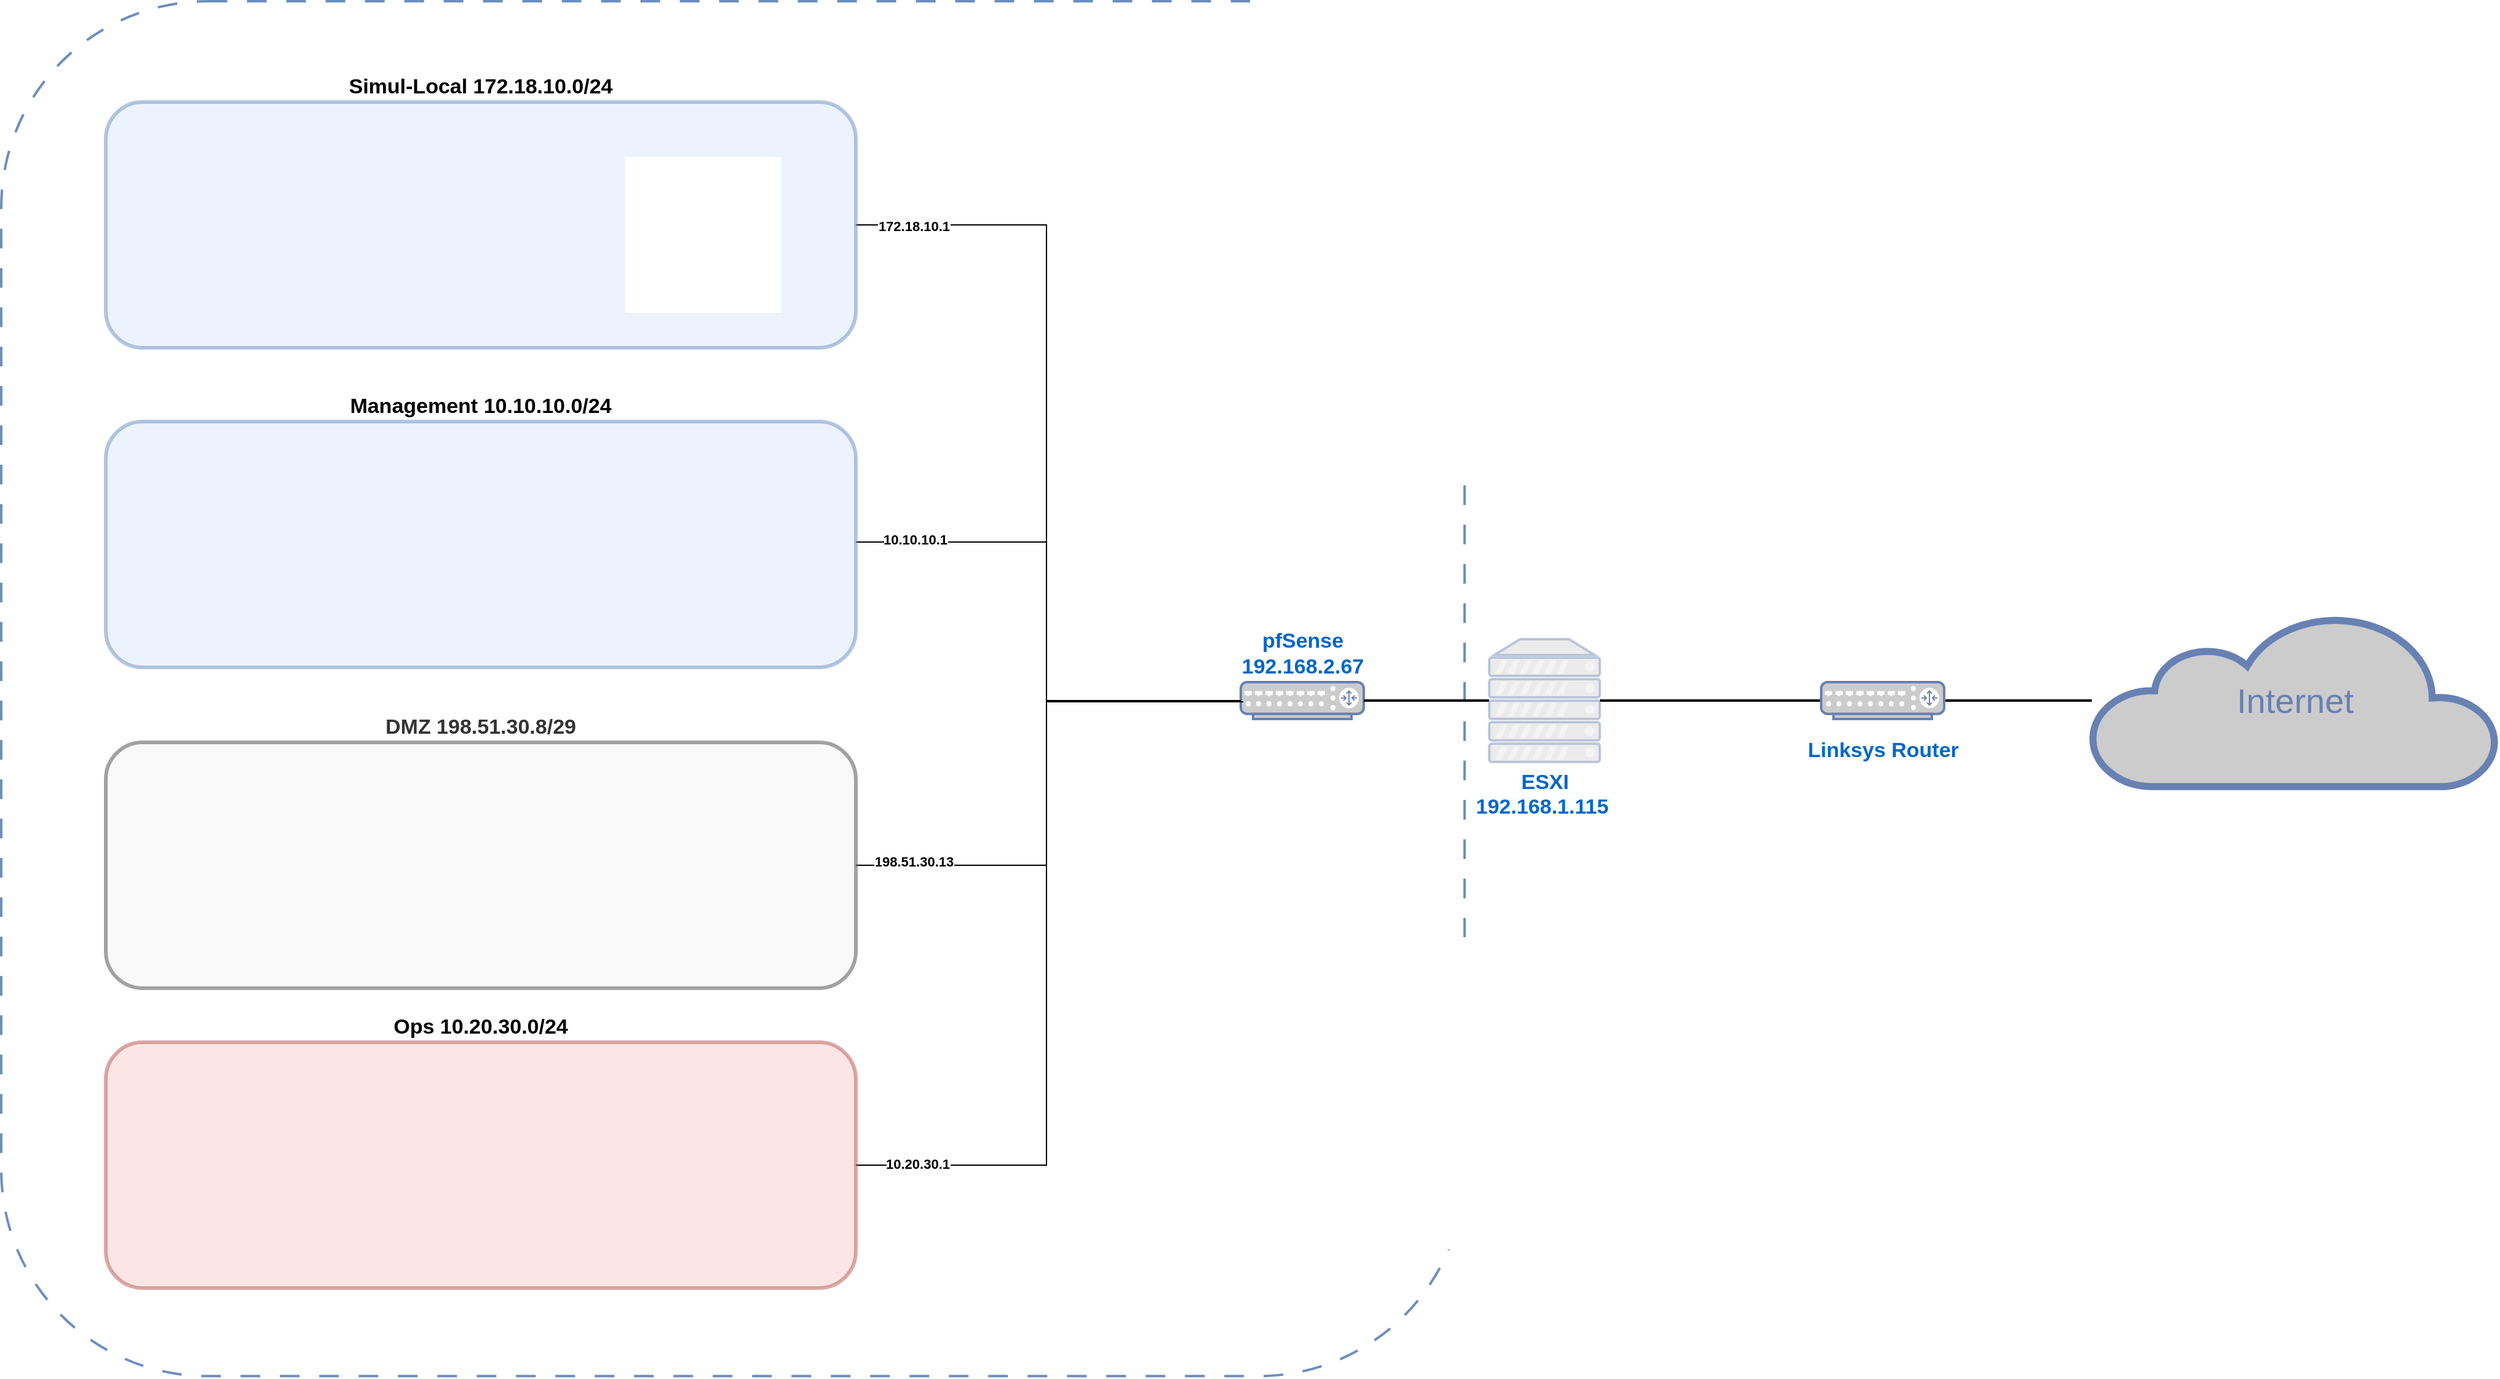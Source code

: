 <mxfile version="21.0.6" type="github">
  <diagram name="Page-1" id="bfe91b75-5d2c-26a0-9c1d-138518896778">
    <mxGraphModel dx="1838" dy="1013" grid="1" gridSize="10" guides="1" tooltips="1" connect="1" arrows="1" fold="1" page="1" pageScale="1" pageWidth="1100" pageHeight="850" background="none" math="0" shadow="0">
      <root>
        <mxCell id="0" />
        <mxCell id="1" parent="0" />
        <mxCell id="2l3jx5xWJZLsWC_RWnxw-5" value="" style="rounded=1;whiteSpace=wrap;html=1;fontSize=17;fillColor=none;strokeColor=#6c8ebf;fontStyle=0;glass=0;shadow=0;strokeWidth=2;dashed=1;dashPattern=8 8;movable=1;resizable=1;rotatable=1;deletable=1;editable=1;locked=0;connectable=1;" parent="1" vertex="1">
          <mxGeometry x="160" y="328" width="1190" height="1118.67" as="geometry" />
        </mxCell>
        <mxCell id="7c3789c024ecab99-55" style="edgeStyle=none;html=1;labelBackgroundColor=none;endArrow=none;endFill=0;strokeWidth=2;fontFamily=Verdana;fontSize=28;fontColor=#6881B3;" parent="1" target="7c3789c024ecab99-54" edge="1">
          <mxGeometry relative="1" as="geometry">
            <mxPoint x="1660" y="837.0" as="targetPoint" />
            <mxPoint x="1590" y="897" as="sourcePoint" />
          </mxGeometry>
        </mxCell>
        <mxCell id="7c3789c024ecab99-52" style="edgeStyle=none;html=1;labelBackgroundColor=none;endArrow=none;endFill=0;strokeWidth=2;fontFamily=Verdana;fontSize=15;fontColor=#036897;startArrow=none;" parent="1" source="2l3jx5xWJZLsWC_RWnxw-1" edge="1">
          <mxGeometry relative="1" as="geometry">
            <mxPoint x="1590" y="897" as="targetPoint" />
          </mxGeometry>
        </mxCell>
        <mxCell id="7c3789c024ecab99-10" value="&lt;b&gt;&lt;font style=&quot;font-size: 17px;&quot;&gt;pfSense&lt;br&gt;192.168.2.67&lt;br&gt;&lt;/font&gt;&lt;/b&gt;" style="fontColor=#0066CC;verticalAlign=bottom;verticalLabelPosition=top;labelPosition=center;align=center;html=1;fillColor=#CCCCCC;strokeColor=#6881B3;gradientColor=none;gradientDirection=north;strokeWidth=2;shape=mxgraph.networks.router;rounded=0;shadow=0;comic=0;textDirection=ltr;horizontal=1;" parent="1" vertex="1">
          <mxGeometry x="1168" y="882" width="100" height="30" as="geometry" />
        </mxCell>
        <mxCell id="7c3789c024ecab99-77" style="edgeStyle=none;html=1;labelBackgroundColor=none;endArrow=none;endFill=0;strokeWidth=2;fontFamily=Verdana;fontSize=28;fontColor=#6881B3;" parent="1" source="7c3789c024ecab99-54" target="7c3789c024ecab99-76" edge="1">
          <mxGeometry relative="1" as="geometry" />
        </mxCell>
        <mxCell id="7c3789c024ecab99-54" value="&lt;p style=&quot;line-height: 120%;&quot;&gt;&lt;font size=&quot;1&quot; style=&quot;&quot;&gt;&lt;b style=&quot;font-size: 17px;&quot;&gt;Linksys Router&lt;/b&gt;&lt;/font&gt;&lt;/p&gt;" style="fontColor=#0066CC;verticalAlign=top;verticalLabelPosition=bottom;labelPosition=center;align=center;html=1;fillColor=#CCCCCC;strokeColor=#6881B3;gradientColor=none;gradientDirection=north;strokeWidth=2;shape=mxgraph.networks.router;rounded=0;shadow=0;comic=0;" parent="1" vertex="1">
          <mxGeometry x="1640" y="882" width="100" height="30" as="geometry" />
        </mxCell>
        <mxCell id="7c3789c024ecab99-75" style="edgeStyle=orthogonalEdgeStyle;html=1;labelBackgroundColor=none;endArrow=none;endFill=0;strokeWidth=2;fontFamily=Verdana;fontSize=28;fontColor=#6881B3;startArrow=none;" parent="1" source="2l3jx5xWJZLsWC_RWnxw-1" target="7c3789c024ecab99-10" edge="1">
          <mxGeometry relative="1" as="geometry">
            <mxPoint x="1240" y="760" as="targetPoint" />
            <Array as="points" />
          </mxGeometry>
        </mxCell>
        <mxCell id="7c3789c024ecab99-76" value="Internet" style="html=1;fillColor=#CCCCCC;strokeColor=#6881B3;gradientColor=none;gradientDirection=north;strokeWidth=2;shape=mxgraph.networks.cloud;fontColor=#6881B3;rounded=0;shadow=0;comic=0;align=center;fontSize=28;" parent="1" vertex="1">
          <mxGeometry x="1860" y="827" width="330" height="140" as="geometry" />
        </mxCell>
        <mxCell id="2l3jx5xWJZLsWC_RWnxw-4" value="" style="edgeStyle=none;html=1;labelBackgroundColor=none;endArrow=none;endFill=0;strokeWidth=2;fontFamily=Verdana;fontSize=15;fontColor=#036897;" parent="1" source="7c3789c024ecab99-10" target="2l3jx5xWJZLsWC_RWnxw-1" edge="1">
          <mxGeometry relative="1" as="geometry">
            <mxPoint x="1590" y="897" as="targetPoint" />
            <mxPoint x="1270" y="897" as="sourcePoint" />
          </mxGeometry>
        </mxCell>
        <mxCell id="2l3jx5xWJZLsWC_RWnxw-1" value="&lt;b&gt;ESXI&lt;br&gt;192.168.1.115&amp;nbsp;&lt;/b&gt;" style="fontColor=#0066CC;verticalAlign=top;verticalLabelPosition=bottom;labelPosition=center;align=center;html=1;outlineConnect=0;fillColor=#CCCCCC;strokeColor=#6881B3;gradientColor=none;gradientDirection=north;strokeWidth=2;shape=mxgraph.networks.server;fontSize=17;opacity=40;" parent="1" vertex="1">
          <mxGeometry x="1370" y="847" width="90" height="100" as="geometry" />
        </mxCell>
        <mxCell id="zXZLx8Je1mVOSYKFLKw1-15" style="edgeStyle=orthogonalEdgeStyle;rounded=0;orthogonalLoop=1;jettySize=auto;html=1;exitX=1;exitY=0.5;exitDx=0;exitDy=0;entryX=0;entryY=0.5;entryDx=0;entryDy=0;entryPerimeter=0;endArrow=none;endFill=0;" edge="1" parent="1" source="2l3jx5xWJZLsWC_RWnxw-6" target="7c3789c024ecab99-10">
          <mxGeometry relative="1" as="geometry">
            <Array as="points">
              <mxPoint x="1010" y="510" />
              <mxPoint x="1010" y="897" />
            </Array>
          </mxGeometry>
        </mxCell>
        <mxCell id="zXZLx8Je1mVOSYKFLKw1-27" value="172.18.10.1" style="edgeLabel;html=1;align=center;verticalAlign=middle;resizable=0;points=[];fontStyle=1" vertex="1" connectable="0" parent="zXZLx8Je1mVOSYKFLKw1-15">
          <mxGeometry x="-0.864" y="-1" relative="1" as="geometry">
            <mxPoint x="-1" as="offset" />
          </mxGeometry>
        </mxCell>
        <mxCell id="2l3jx5xWJZLsWC_RWnxw-6" value="Simul-Local 172.18.10.0/24" style="rounded=1;whiteSpace=wrap;html=1;fontSize=17;fillColor=#dae8fc;labelPosition=center;verticalLabelPosition=top;align=center;verticalAlign=bottom;strokeColor=#6c8ebf;opacity=50;strokeWidth=3;fontStyle=1;movable=0;resizable=0;rotatable=0;deletable=0;editable=0;locked=1;connectable=0;" parent="1" vertex="1">
          <mxGeometry x="245" y="410" width="610" height="200" as="geometry" />
        </mxCell>
        <mxCell id="zXZLx8Je1mVOSYKFLKw1-16" style="edgeStyle=orthogonalEdgeStyle;rounded=0;orthogonalLoop=1;jettySize=auto;html=1;exitX=1;exitY=0.5;exitDx=0;exitDy=0;endArrow=none;endFill=0;" edge="1" parent="1">
          <mxGeometry relative="1" as="geometry">
            <mxPoint x="1170" y="898" as="targetPoint" />
            <mxPoint x="855" y="768" as="sourcePoint" />
            <Array as="points">
              <mxPoint x="1010" y="768" />
              <mxPoint x="1010" y="898" />
            </Array>
          </mxGeometry>
        </mxCell>
        <mxCell id="zXZLx8Je1mVOSYKFLKw1-26" value="10.10.10.1" style="edgeLabel;html=1;align=center;verticalAlign=middle;resizable=0;points=[];fontStyle=1" vertex="1" connectable="0" parent="zXZLx8Je1mVOSYKFLKw1-16">
          <mxGeometry x="-0.78" y="2" relative="1" as="geometry">
            <mxPoint x="-1" as="offset" />
          </mxGeometry>
        </mxCell>
        <mxCell id="zXZLx8Je1mVOSYKFLKw1-1" value="Management 10.10.10.0/24" style="rounded=1;whiteSpace=wrap;html=1;fontSize=17;fillColor=#dae8fc;labelPosition=center;verticalLabelPosition=top;align=center;verticalAlign=bottom;strokeColor=#6c8ebf;strokeWidth=3;opacity=50;fontStyle=1;movable=0;resizable=0;rotatable=0;deletable=0;editable=0;locked=1;connectable=0;" vertex="1" parent="1">
          <mxGeometry x="245" y="670" width="610" height="200" as="geometry" />
        </mxCell>
        <mxCell id="zXZLx8Je1mVOSYKFLKw1-17" style="edgeStyle=orthogonalEdgeStyle;rounded=0;orthogonalLoop=1;jettySize=auto;html=1;exitX=1;exitY=0.5;exitDx=0;exitDy=0;entryX=0;entryY=0.5;entryDx=0;entryDy=0;entryPerimeter=0;endArrow=none;endFill=0;" edge="1" parent="1" source="zXZLx8Je1mVOSYKFLKw1-2" target="7c3789c024ecab99-10">
          <mxGeometry relative="1" as="geometry">
            <Array as="points">
              <mxPoint x="1010" y="1031" />
              <mxPoint x="1010" y="897" />
            </Array>
          </mxGeometry>
        </mxCell>
        <mxCell id="zXZLx8Je1mVOSYKFLKw1-25" value="198.51.30.13" style="edgeLabel;html=1;align=center;verticalAlign=middle;resizable=0;points=[];fontStyle=1" vertex="1" connectable="0" parent="zXZLx8Je1mVOSYKFLKw1-17">
          <mxGeometry x="-0.787" y="3" relative="1" as="geometry">
            <mxPoint x="-1" as="offset" />
          </mxGeometry>
        </mxCell>
        <mxCell id="zXZLx8Je1mVOSYKFLKw1-2" value="DMZ 198.51.30.8/29" style="rounded=1;whiteSpace=wrap;html=1;fontSize=17;fillColor=#f5f5f5;labelPosition=center;verticalLabelPosition=top;align=center;verticalAlign=bottom;fontColor=#333333;strokeColor=#666666;gradientColor=none;opacity=60;strokeWidth=3;fontStyle=1;movable=0;resizable=0;rotatable=0;deletable=0;editable=0;locked=1;connectable=0;" vertex="1" parent="1">
          <mxGeometry x="245" y="931" width="610" height="200" as="geometry" />
        </mxCell>
        <mxCell id="zXZLx8Je1mVOSYKFLKw1-18" style="edgeStyle=orthogonalEdgeStyle;rounded=0;orthogonalLoop=1;jettySize=auto;html=1;exitX=1;exitY=0.5;exitDx=0;exitDy=0;entryX=0;entryY=0.5;entryDx=0;entryDy=0;entryPerimeter=0;endArrow=none;endFill=0;" edge="1" parent="1" source="zXZLx8Je1mVOSYKFLKw1-3" target="7c3789c024ecab99-10">
          <mxGeometry relative="1" as="geometry">
            <Array as="points">
              <mxPoint x="1010" y="1275" />
              <mxPoint x="1010" y="897" />
            </Array>
          </mxGeometry>
        </mxCell>
        <mxCell id="zXZLx8Je1mVOSYKFLKw1-24" value="10.20.30.1" style="edgeLabel;html=1;align=center;verticalAlign=middle;resizable=0;points=[];fontStyle=1" vertex="1" connectable="0" parent="zXZLx8Je1mVOSYKFLKw1-18">
          <mxGeometry x="-0.853" y="1" relative="1" as="geometry">
            <mxPoint x="-1" as="offset" />
          </mxGeometry>
        </mxCell>
        <mxCell id="zXZLx8Je1mVOSYKFLKw1-3" value="Ops 10.20.30.0/24" style="rounded=1;whiteSpace=wrap;html=1;fontSize=17;fillColor=#f8cecc;labelPosition=center;verticalLabelPosition=top;align=center;verticalAlign=bottom;strokeColor=#b85450;strokeWidth=3;opacity=50;fontStyle=1;movable=0;resizable=0;rotatable=0;deletable=0;editable=0;locked=1;connectable=0;" vertex="1" parent="1">
          <mxGeometry x="245" y="1175" width="610" height="200" as="geometry" />
        </mxCell>
      </root>
    </mxGraphModel>
  </diagram>
</mxfile>
